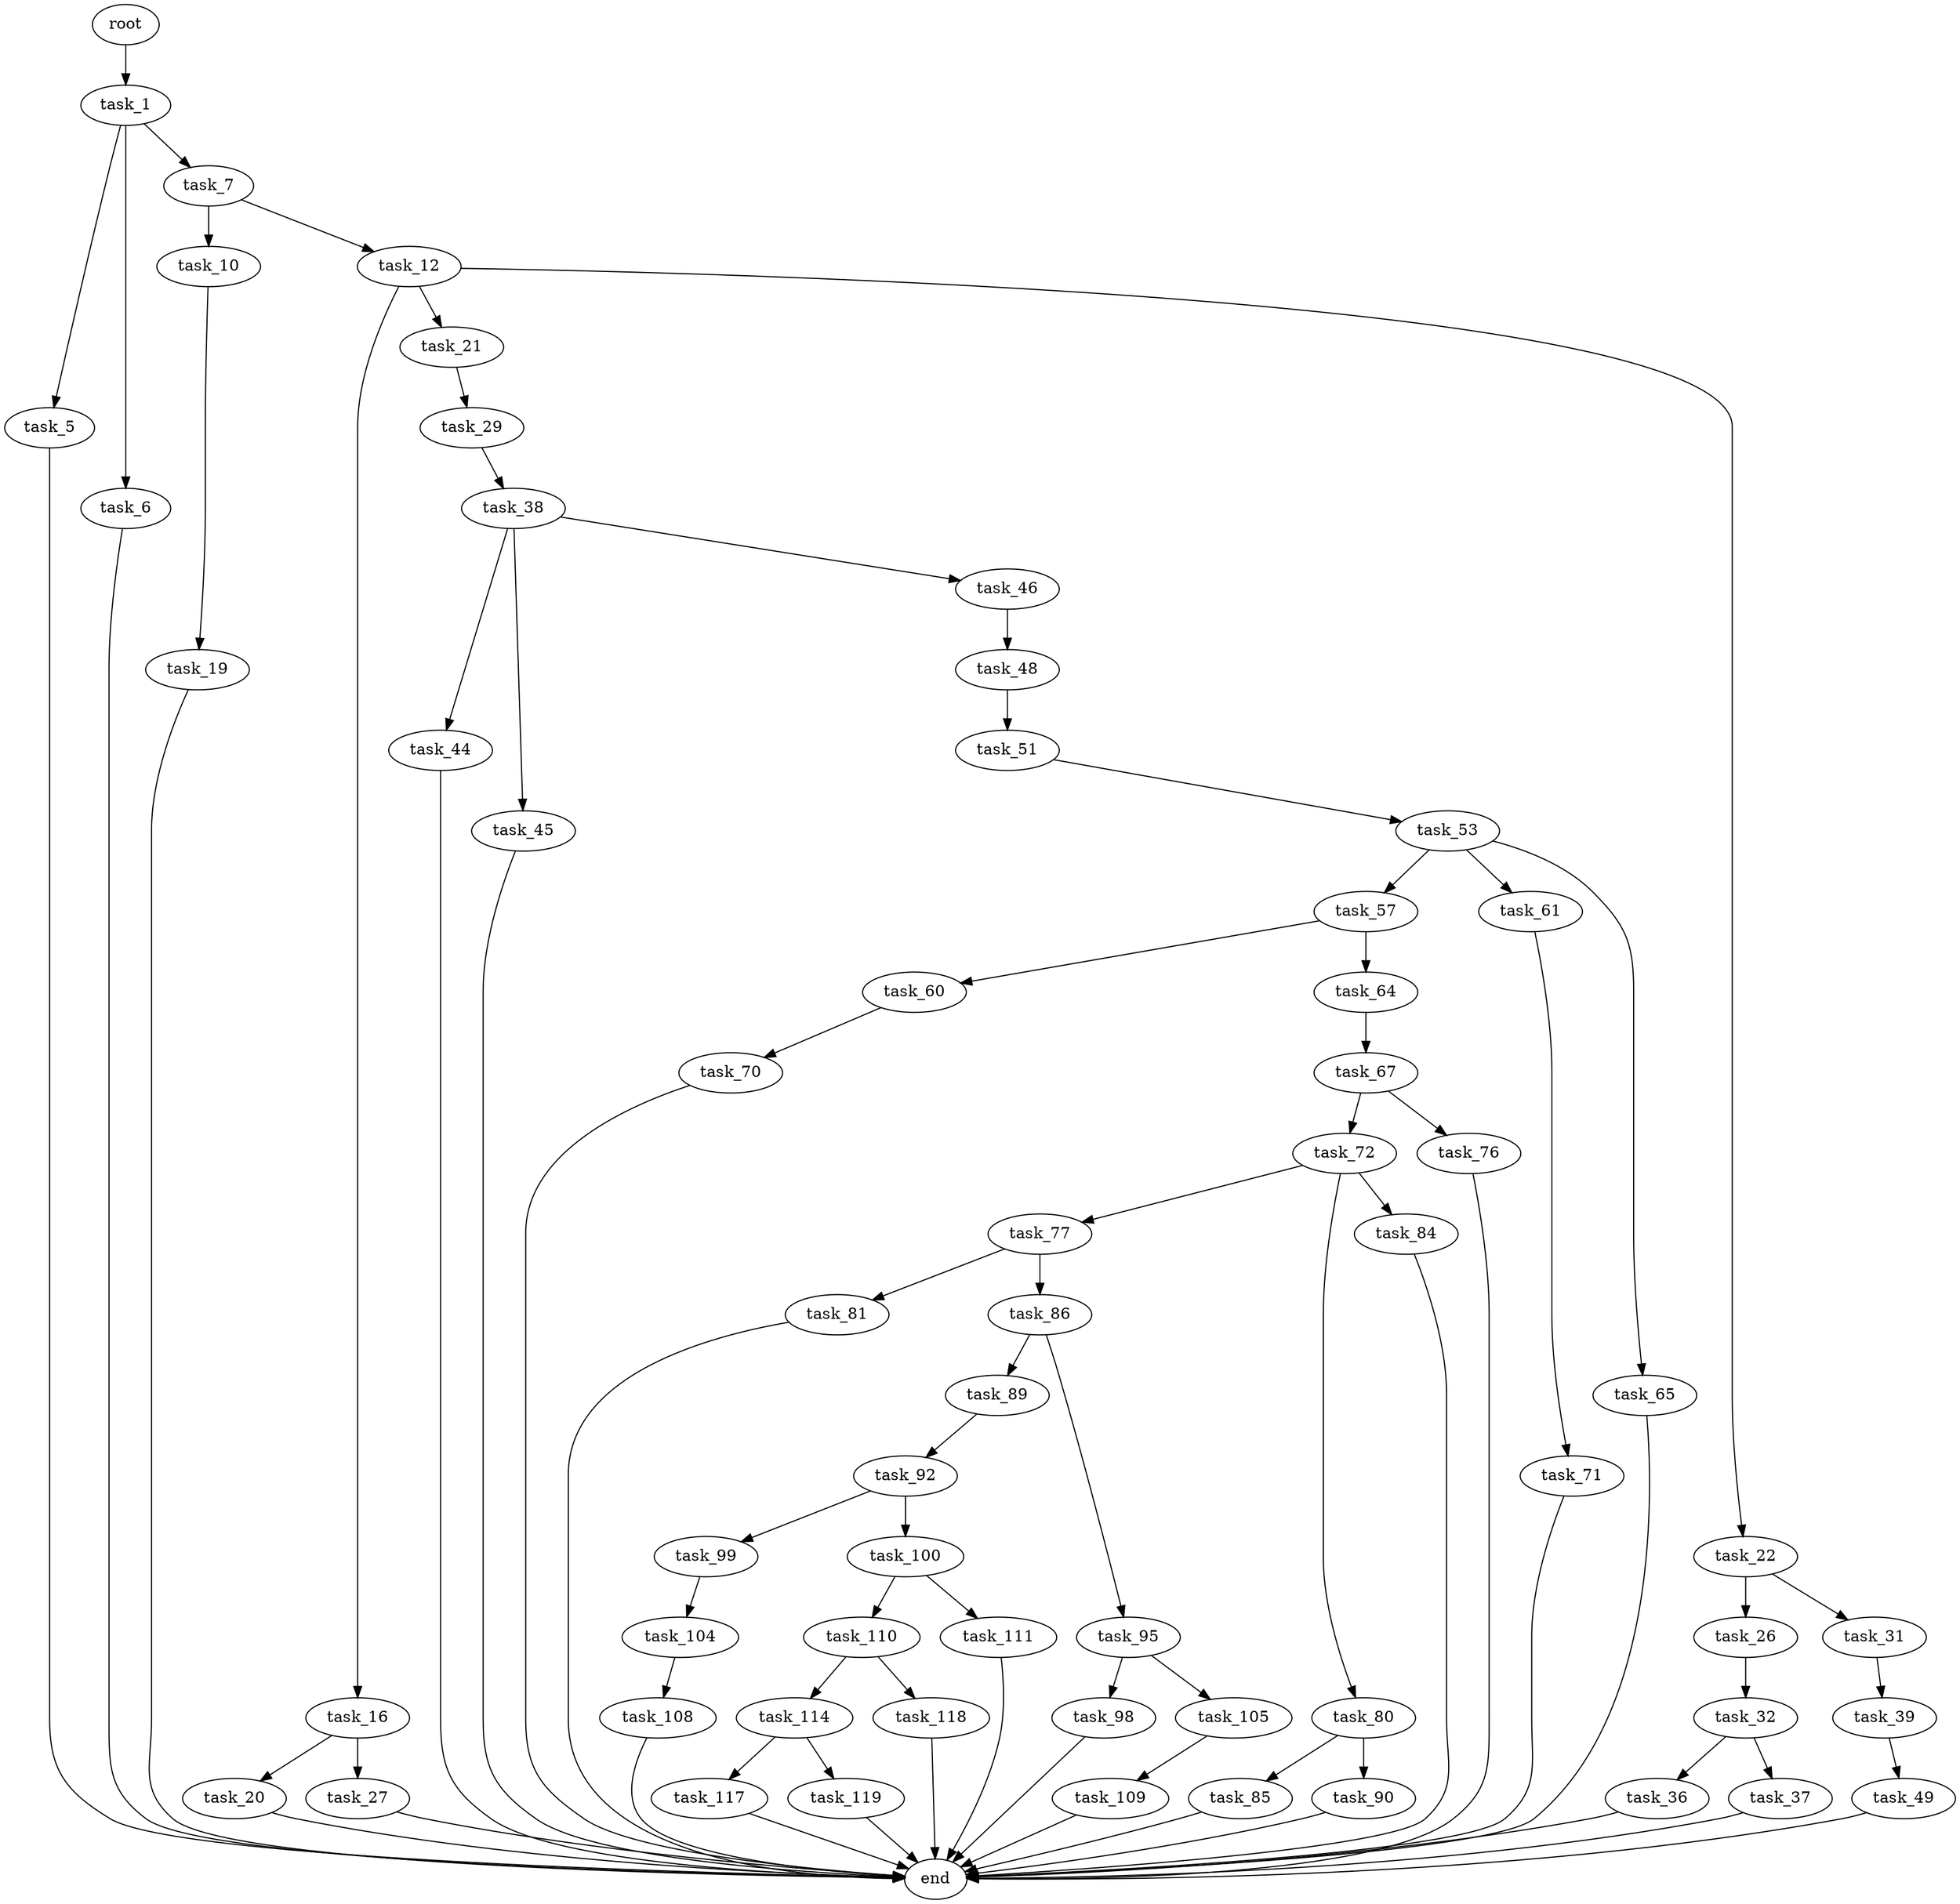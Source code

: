 digraph G {
  root [size="0.000000"];
  task_1 [size="5858628868.000000"];
  task_5 [size="68719476736.000000"];
  task_6 [size="529746743812.000000"];
  task_7 [size="28991029248.000000"];
  end [size="0.000000"];
  task_10 [size="8589934592.000000"];
  task_12 [size="50226016989.000000"];
  task_19 [size="231928233984.000000"];
  task_16 [size="80828372106.000000"];
  task_21 [size="1345979164.000000"];
  task_22 [size="29893390216.000000"];
  task_20 [size="28991029248.000000"];
  task_27 [size="4210672863.000000"];
  task_29 [size="113960867275.000000"];
  task_26 [size="231928233984.000000"];
  task_31 [size="4301435688.000000"];
  task_32 [size="346788134189.000000"];
  task_38 [size="549755813888.000000"];
  task_39 [size="33918274044.000000"];
  task_36 [size="30546858656.000000"];
  task_37 [size="549755813888.000000"];
  task_44 [size="25724718394.000000"];
  task_45 [size="293230398893.000000"];
  task_46 [size="765063053040.000000"];
  task_49 [size="8589934592.000000"];
  task_48 [size="6410931468.000000"];
  task_51 [size="7429088238.000000"];
  task_53 [size="761062682803.000000"];
  task_57 [size="8589934592.000000"];
  task_61 [size="368293445632.000000"];
  task_65 [size="1187236802.000000"];
  task_60 [size="19137835933.000000"];
  task_64 [size="3459755230.000000"];
  task_70 [size="4728722962.000000"];
  task_71 [size="9826715462.000000"];
  task_67 [size="446516142176.000000"];
  task_72 [size="5778119940.000000"];
  task_76 [size="9367936869.000000"];
  task_77 [size="239283753340.000000"];
  task_80 [size="8589934592.000000"];
  task_84 [size="52432565050.000000"];
  task_81 [size="28991029248.000000"];
  task_86 [size="86759594755.000000"];
  task_85 [size="42414119066.000000"];
  task_90 [size="7846435660.000000"];
  task_89 [size="1023245307527.000000"];
  task_95 [size="782757789696.000000"];
  task_92 [size="288767085969.000000"];
  task_99 [size="4671435103.000000"];
  task_100 [size="368293445632.000000"];
  task_98 [size="231928233984.000000"];
  task_105 [size="549755813888.000000"];
  task_104 [size="8589934592.000000"];
  task_110 [size="2653198563.000000"];
  task_111 [size="8589934592.000000"];
  task_108 [size="1895120918.000000"];
  task_109 [size="200712161100.000000"];
  task_114 [size="25142681358.000000"];
  task_118 [size="134217728000.000000"];
  task_117 [size="549755813888.000000"];
  task_119 [size="25757177408.000000"];

  root -> task_1 [size="1.000000"];
  task_1 -> task_5 [size="134217728.000000"];
  task_1 -> task_6 [size="134217728.000000"];
  task_1 -> task_7 [size="134217728.000000"];
  task_5 -> end [size="1.000000"];
  task_6 -> end [size="1.000000"];
  task_7 -> task_10 [size="75497472.000000"];
  task_7 -> task_12 [size="75497472.000000"];
  task_10 -> task_19 [size="33554432.000000"];
  task_12 -> task_16 [size="75497472.000000"];
  task_12 -> task_21 [size="75497472.000000"];
  task_12 -> task_22 [size="75497472.000000"];
  task_19 -> end [size="1.000000"];
  task_16 -> task_20 [size="75497472.000000"];
  task_16 -> task_27 [size="75497472.000000"];
  task_21 -> task_29 [size="33554432.000000"];
  task_22 -> task_26 [size="838860800.000000"];
  task_22 -> task_31 [size="838860800.000000"];
  task_20 -> end [size="1.000000"];
  task_27 -> end [size="1.000000"];
  task_29 -> task_38 [size="209715200.000000"];
  task_26 -> task_32 [size="301989888.000000"];
  task_31 -> task_39 [size="536870912.000000"];
  task_32 -> task_36 [size="679477248.000000"];
  task_32 -> task_37 [size="679477248.000000"];
  task_38 -> task_44 [size="536870912.000000"];
  task_38 -> task_45 [size="536870912.000000"];
  task_38 -> task_46 [size="536870912.000000"];
  task_39 -> task_49 [size="536870912.000000"];
  task_36 -> end [size="1.000000"];
  task_37 -> end [size="1.000000"];
  task_44 -> end [size="1.000000"];
  task_45 -> end [size="1.000000"];
  task_46 -> task_48 [size="536870912.000000"];
  task_49 -> end [size="1.000000"];
  task_48 -> task_51 [size="209715200.000000"];
  task_51 -> task_53 [size="209715200.000000"];
  task_53 -> task_57 [size="838860800.000000"];
  task_53 -> task_61 [size="838860800.000000"];
  task_53 -> task_65 [size="838860800.000000"];
  task_57 -> task_60 [size="33554432.000000"];
  task_57 -> task_64 [size="33554432.000000"];
  task_61 -> task_71 [size="411041792.000000"];
  task_65 -> end [size="1.000000"];
  task_60 -> task_70 [size="301989888.000000"];
  task_64 -> task_67 [size="209715200.000000"];
  task_70 -> end [size="1.000000"];
  task_71 -> end [size="1.000000"];
  task_67 -> task_72 [size="536870912.000000"];
  task_67 -> task_76 [size="536870912.000000"];
  task_72 -> task_77 [size="134217728.000000"];
  task_72 -> task_80 [size="134217728.000000"];
  task_72 -> task_84 [size="134217728.000000"];
  task_76 -> end [size="1.000000"];
  task_77 -> task_81 [size="411041792.000000"];
  task_77 -> task_86 [size="411041792.000000"];
  task_80 -> task_85 [size="33554432.000000"];
  task_80 -> task_90 [size="33554432.000000"];
  task_84 -> end [size="1.000000"];
  task_81 -> end [size="1.000000"];
  task_86 -> task_89 [size="209715200.000000"];
  task_86 -> task_95 [size="209715200.000000"];
  task_85 -> end [size="1.000000"];
  task_90 -> end [size="1.000000"];
  task_89 -> task_92 [size="679477248.000000"];
  task_95 -> task_98 [size="679477248.000000"];
  task_95 -> task_105 [size="679477248.000000"];
  task_92 -> task_99 [size="838860800.000000"];
  task_92 -> task_100 [size="838860800.000000"];
  task_99 -> task_104 [size="75497472.000000"];
  task_100 -> task_110 [size="411041792.000000"];
  task_100 -> task_111 [size="411041792.000000"];
  task_98 -> end [size="1.000000"];
  task_105 -> task_109 [size="536870912.000000"];
  task_104 -> task_108 [size="33554432.000000"];
  task_110 -> task_114 [size="134217728.000000"];
  task_110 -> task_118 [size="134217728.000000"];
  task_111 -> end [size="1.000000"];
  task_108 -> end [size="1.000000"];
  task_109 -> end [size="1.000000"];
  task_114 -> task_117 [size="536870912.000000"];
  task_114 -> task_119 [size="536870912.000000"];
  task_118 -> end [size="1.000000"];
  task_117 -> end [size="1.000000"];
  task_119 -> end [size="1.000000"];
}
